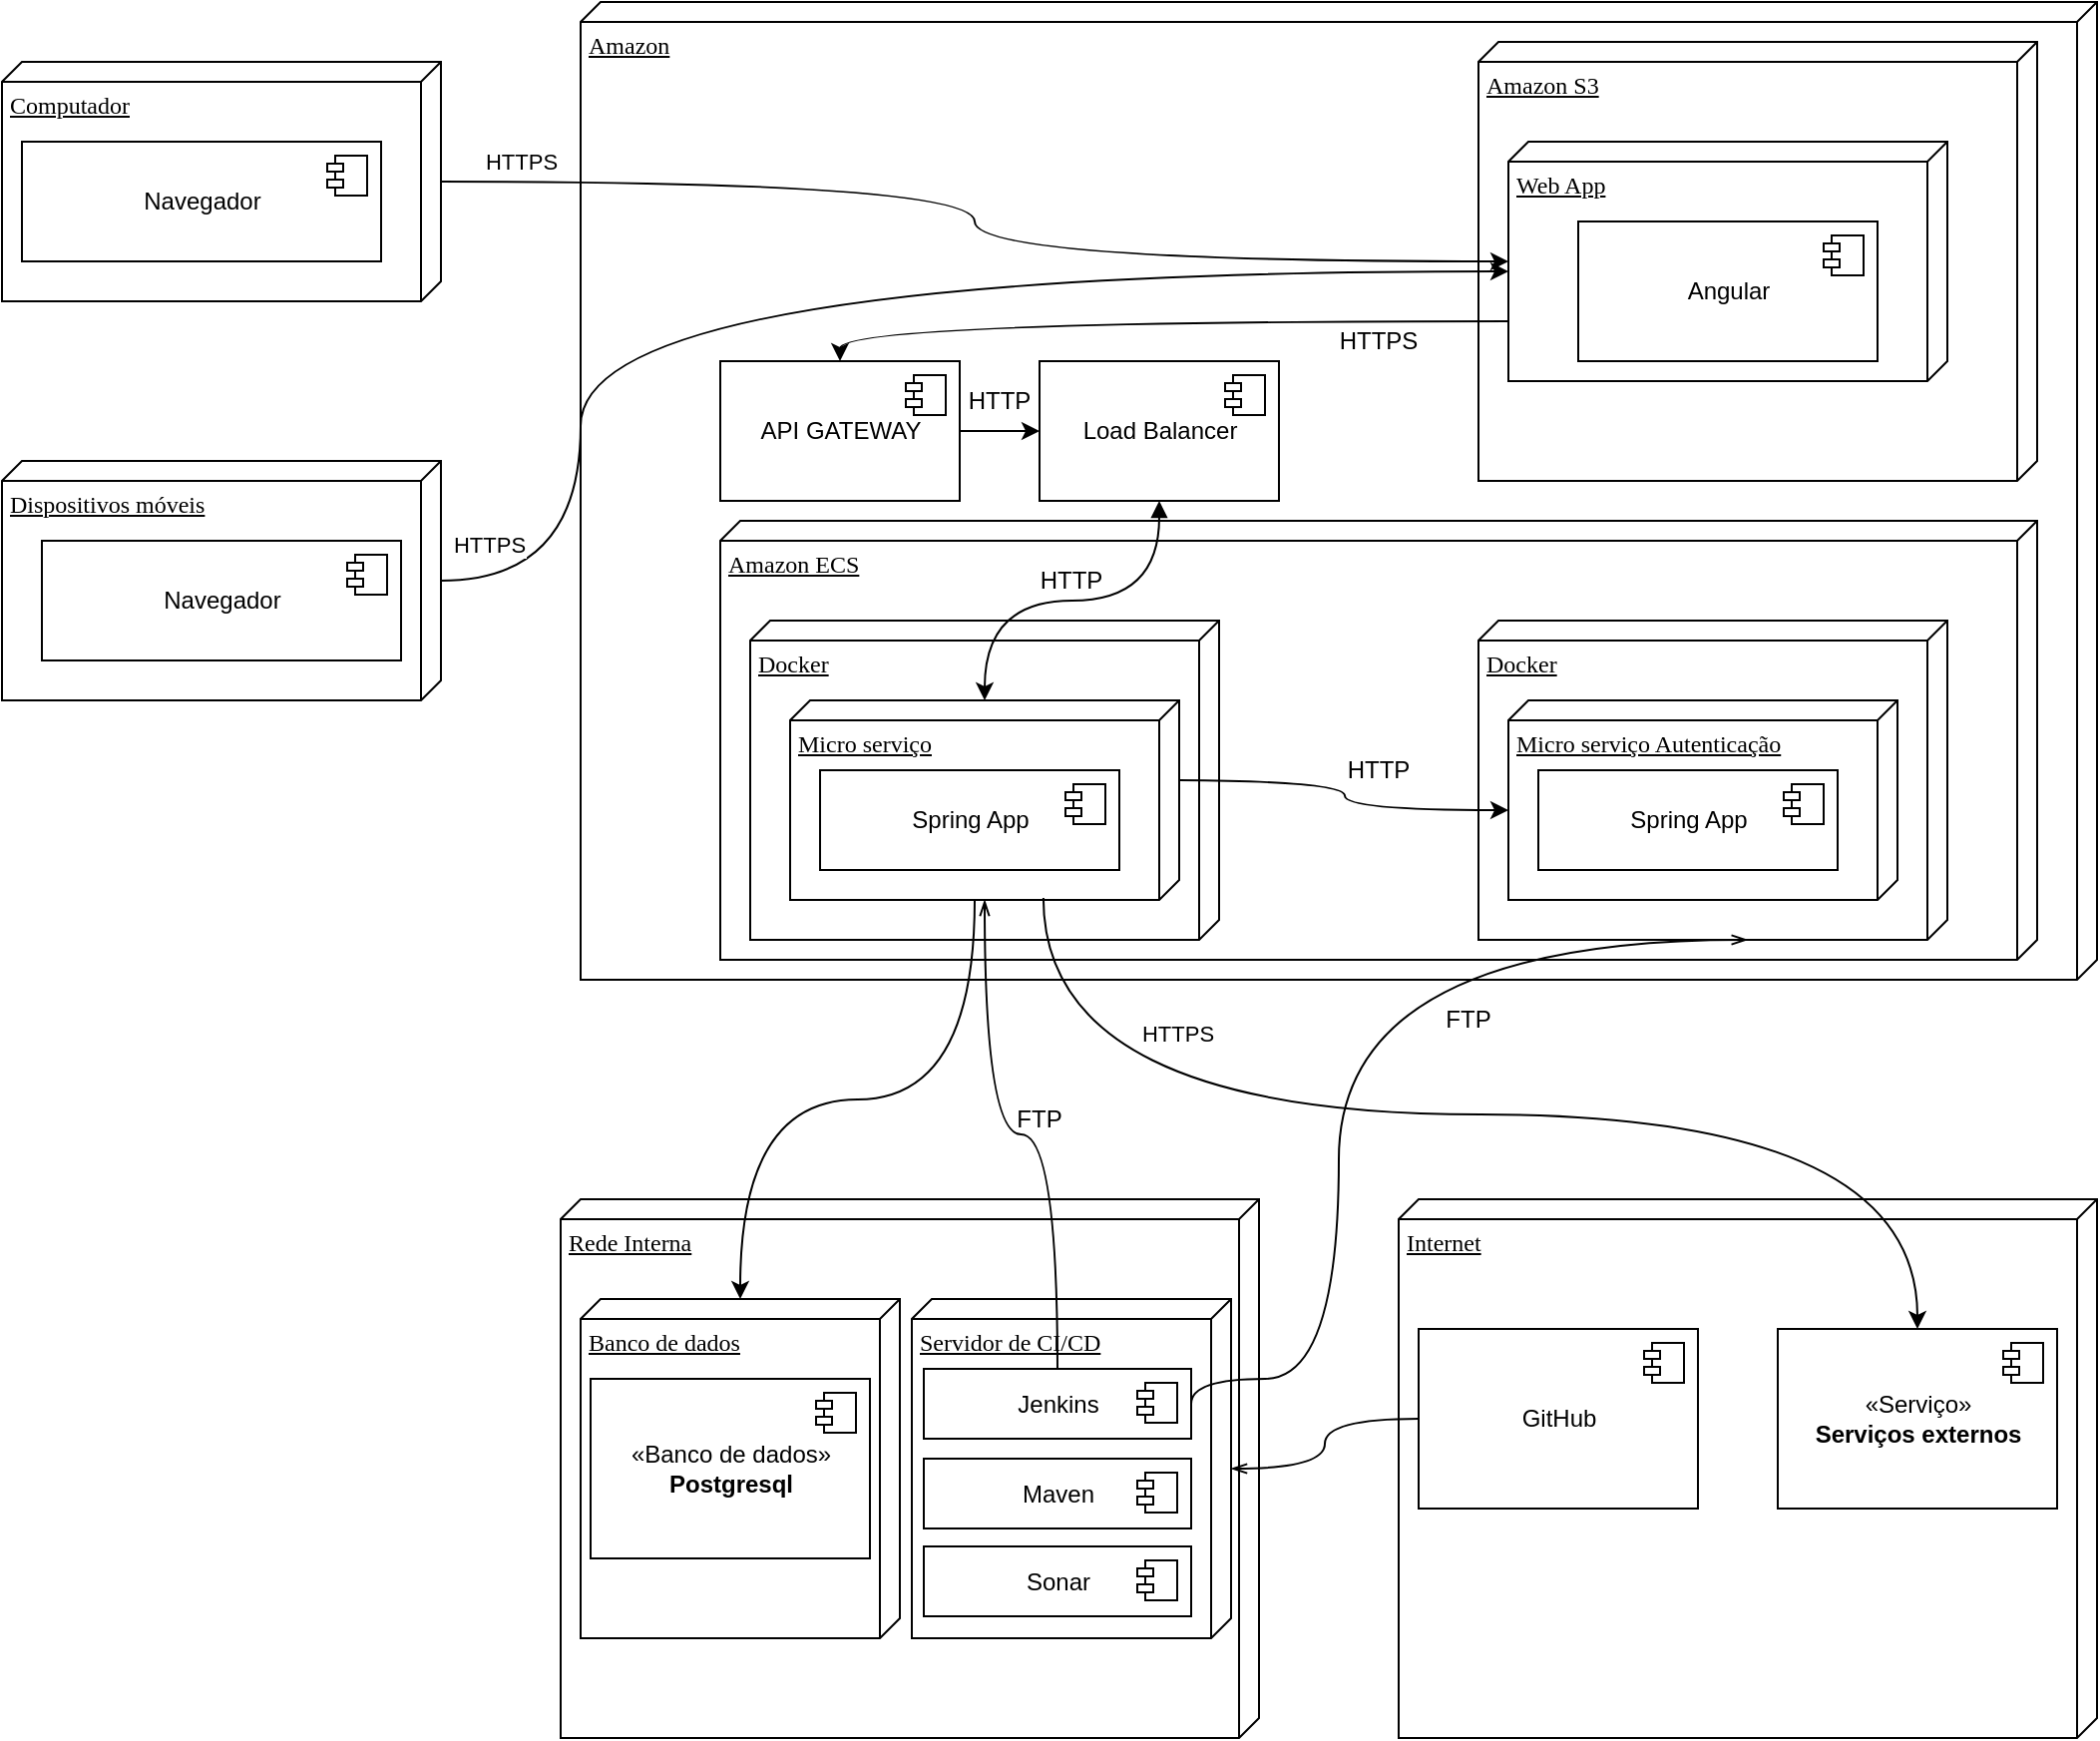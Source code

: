 <mxfile version="14.5.8" type="github">
  <diagram name="Page-1" id="5f0bae14-7c28-e335-631c-24af17079c00">
    <mxGraphModel dx="2482" dy="795" grid="1" gridSize="10" guides="1" tooltips="1" connect="1" arrows="1" fold="1" page="1" pageScale="1" pageWidth="1100" pageHeight="850" background="#ffffff" math="0" shadow="0">
      <root>
        <mxCell id="0" />
        <mxCell id="1" parent="0" />
        <mxCell id="39150e848f15840c-1" value="Amazon" style="verticalAlign=top;align=left;spacingTop=8;spacingLeft=2;spacingRight=12;shape=cube;size=10;direction=south;fontStyle=4;html=1;rounded=0;shadow=0;comic=0;labelBackgroundColor=none;strokeWidth=1;fontFamily=Verdana;fontSize=12" parent="1" vertex="1">
          <mxGeometry x="-800" y="30" width="760" height="490" as="geometry" />
        </mxCell>
        <mxCell id="39150e848f15840c-2" value="Rede Interna" style="verticalAlign=top;align=left;spacingTop=8;spacingLeft=2;spacingRight=12;shape=cube;size=10;direction=south;fontStyle=4;html=1;rounded=0;shadow=0;comic=0;labelBackgroundColor=none;strokeWidth=1;fontFamily=Verdana;fontSize=12" parent="1" vertex="1">
          <mxGeometry x="-810" y="630" width="350" height="270" as="geometry" />
        </mxCell>
        <mxCell id="39150e848f15840c-3" value="Internet" style="verticalAlign=top;align=left;spacingTop=8;spacingLeft=2;spacingRight=12;shape=cube;size=10;direction=south;fontStyle=4;html=1;rounded=0;shadow=0;comic=0;labelBackgroundColor=none;strokeWidth=1;fontFamily=Verdana;fontSize=12" parent="1" vertex="1">
          <mxGeometry x="-390" y="630" width="350" height="270" as="geometry" />
        </mxCell>
        <mxCell id="7vnBxa42tVx83vQJDs8B-3" value="Computador" style="verticalAlign=top;align=left;spacingTop=8;spacingLeft=2;spacingRight=12;shape=cube;size=10;direction=south;fontStyle=4;html=1;rounded=0;shadow=0;comic=0;labelBackgroundColor=none;strokeWidth=1;fontFamily=Verdana;fontSize=12" vertex="1" parent="1">
          <mxGeometry x="-1090" y="60" width="220" height="120" as="geometry" />
        </mxCell>
        <mxCell id="7vnBxa42tVx83vQJDs8B-5" value="Navegador" style="html=1;dropTarget=0;" vertex="1" parent="1">
          <mxGeometry x="-1080" y="100" width="180" height="60" as="geometry" />
        </mxCell>
        <mxCell id="7vnBxa42tVx83vQJDs8B-6" value="" style="shape=module;jettyWidth=8;jettyHeight=4;" vertex="1" parent="7vnBxa42tVx83vQJDs8B-5">
          <mxGeometry x="1" width="20" height="20" relative="1" as="geometry">
            <mxPoint x="-27" y="7" as="offset" />
          </mxGeometry>
        </mxCell>
        <mxCell id="7vnBxa42tVx83vQJDs8B-7" value="Dispositivos móveis" style="verticalAlign=top;align=left;spacingTop=8;spacingLeft=2;spacingRight=12;shape=cube;size=10;direction=south;fontStyle=4;html=1;rounded=0;shadow=0;comic=0;labelBackgroundColor=none;strokeWidth=1;fontFamily=Verdana;fontSize=12" vertex="1" parent="1">
          <mxGeometry x="-1090" y="260" width="220" height="120" as="geometry" />
        </mxCell>
        <mxCell id="7vnBxa42tVx83vQJDs8B-8" value="Navegador" style="html=1;dropTarget=0;" vertex="1" parent="1">
          <mxGeometry x="-1070" y="300" width="180" height="60" as="geometry" />
        </mxCell>
        <mxCell id="7vnBxa42tVx83vQJDs8B-9" value="" style="shape=module;jettyWidth=8;jettyHeight=4;" vertex="1" parent="7vnBxa42tVx83vQJDs8B-8">
          <mxGeometry x="1" width="20" height="20" relative="1" as="geometry">
            <mxPoint x="-27" y="7" as="offset" />
          </mxGeometry>
        </mxCell>
        <mxCell id="7vnBxa42tVx83vQJDs8B-14" value="«Serviço»&lt;br&gt;&lt;b&gt;Serviços externos&lt;/b&gt;" style="html=1;dropTarget=0;" vertex="1" parent="1">
          <mxGeometry x="-200" y="695" width="140" height="90" as="geometry" />
        </mxCell>
        <mxCell id="7vnBxa42tVx83vQJDs8B-15" value="" style="shape=module;jettyWidth=8;jettyHeight=4;" vertex="1" parent="7vnBxa42tVx83vQJDs8B-14">
          <mxGeometry x="1" width="20" height="20" relative="1" as="geometry">
            <mxPoint x="-27" y="7" as="offset" />
          </mxGeometry>
        </mxCell>
        <mxCell id="7vnBxa42tVx83vQJDs8B-16" value="Amazon S3" style="verticalAlign=top;align=left;spacingTop=8;spacingLeft=2;spacingRight=12;shape=cube;size=10;direction=south;fontStyle=4;html=1;rounded=0;shadow=0;comic=0;labelBackgroundColor=none;strokeWidth=1;fontFamily=Verdana;fontSize=12" vertex="1" parent="1">
          <mxGeometry x="-350" y="50" width="280" height="220" as="geometry" />
        </mxCell>
        <mxCell id="7vnBxa42tVx83vQJDs8B-18" value="Amazon ECS" style="verticalAlign=top;align=left;spacingTop=8;spacingLeft=2;spacingRight=12;shape=cube;size=10;direction=south;fontStyle=4;html=1;rounded=0;shadow=0;comic=0;labelBackgroundColor=none;strokeWidth=1;fontFamily=Verdana;fontSize=12" vertex="1" parent="1">
          <mxGeometry x="-730" y="290" width="660" height="220" as="geometry" />
        </mxCell>
        <mxCell id="7vnBxa42tVx83vQJDs8B-50" style="edgeStyle=orthogonalEdgeStyle;curved=1;rounded=0;orthogonalLoop=1;jettySize=auto;html=1;" edge="1" parent="1" source="7vnBxa42tVx83vQJDs8B-19" target="7vnBxa42tVx83vQJDs8B-39">
          <mxGeometry relative="1" as="geometry">
            <Array as="points">
              <mxPoint x="-670" y="190" />
            </Array>
          </mxGeometry>
        </mxCell>
        <mxCell id="7vnBxa42tVx83vQJDs8B-19" value="Web App" style="verticalAlign=top;align=left;spacingTop=8;spacingLeft=2;spacingRight=12;shape=cube;size=10;direction=south;fontStyle=4;html=1;rounded=0;shadow=0;comic=0;labelBackgroundColor=none;strokeWidth=1;fontFamily=Verdana;fontSize=12" vertex="1" parent="1">
          <mxGeometry x="-335" y="100" width="220" height="120" as="geometry" />
        </mxCell>
        <mxCell id="7vnBxa42tVx83vQJDs8B-20" value="Angular" style="html=1;dropTarget=0;" vertex="1" parent="1">
          <mxGeometry x="-300" y="140" width="150" height="70" as="geometry" />
        </mxCell>
        <mxCell id="7vnBxa42tVx83vQJDs8B-21" value="" style="shape=module;jettyWidth=8;jettyHeight=4;" vertex="1" parent="7vnBxa42tVx83vQJDs8B-20">
          <mxGeometry x="1" width="20" height="20" relative="1" as="geometry">
            <mxPoint x="-27" y="7" as="offset" />
          </mxGeometry>
        </mxCell>
        <mxCell id="7vnBxa42tVx83vQJDs8B-22" value="Docker" style="verticalAlign=top;align=left;spacingTop=8;spacingLeft=2;spacingRight=12;shape=cube;size=10;direction=south;fontStyle=4;html=1;rounded=0;shadow=0;comic=0;labelBackgroundColor=none;strokeWidth=1;fontFamily=Verdana;fontSize=12" vertex="1" parent="1">
          <mxGeometry x="-715" y="340" width="235" height="160" as="geometry" />
        </mxCell>
        <mxCell id="7vnBxa42tVx83vQJDs8B-54" style="edgeStyle=orthogonalEdgeStyle;curved=1;rounded=0;orthogonalLoop=1;jettySize=auto;html=1;startArrow=openThin;startFill=0;endArrow=none;endFill=0;" edge="1" parent="1" source="7vnBxa42tVx83vQJDs8B-25" target="7vnBxa42tVx83vQJDs8B-35">
          <mxGeometry relative="1" as="geometry" />
        </mxCell>
        <mxCell id="7vnBxa42tVx83vQJDs8B-25" value="Servidor de CI/CD" style="verticalAlign=top;align=left;spacingTop=8;spacingLeft=2;spacingRight=12;shape=cube;size=10;direction=south;fontStyle=4;html=1;rounded=0;shadow=0;comic=0;labelBackgroundColor=none;strokeWidth=1;fontFamily=Verdana;fontSize=12" vertex="1" parent="1">
          <mxGeometry x="-634" y="680" width="160" height="170" as="geometry" />
        </mxCell>
        <mxCell id="7vnBxa42tVx83vQJDs8B-26" value="Banco de dados" style="verticalAlign=top;align=left;spacingTop=8;spacingLeft=2;spacingRight=12;shape=cube;size=10;direction=south;fontStyle=4;html=1;rounded=0;shadow=0;comic=0;labelBackgroundColor=none;strokeWidth=1;fontFamily=Verdana;fontSize=12" vertex="1" parent="1">
          <mxGeometry x="-800" y="680" width="160" height="170" as="geometry" />
        </mxCell>
        <mxCell id="7vnBxa42tVx83vQJDs8B-12" value="«Banco de dados»&lt;br&gt;&lt;b&gt;Postgresql&lt;/b&gt;" style="html=1;dropTarget=0;" vertex="1" parent="1">
          <mxGeometry x="-795" y="720" width="140" height="90" as="geometry" />
        </mxCell>
        <mxCell id="7vnBxa42tVx83vQJDs8B-13" value="" style="shape=module;jettyWidth=8;jettyHeight=4;" vertex="1" parent="7vnBxa42tVx83vQJDs8B-12">
          <mxGeometry x="1" width="20" height="20" relative="1" as="geometry">
            <mxPoint x="-27" y="7" as="offset" />
          </mxGeometry>
        </mxCell>
        <mxCell id="7vnBxa42tVx83vQJDs8B-27" value="Jenkins" style="html=1;dropTarget=0;" vertex="1" parent="1">
          <mxGeometry x="-628" y="715" width="134" height="35" as="geometry" />
        </mxCell>
        <mxCell id="7vnBxa42tVx83vQJDs8B-28" value="" style="shape=module;jettyWidth=8;jettyHeight=4;" vertex="1" parent="7vnBxa42tVx83vQJDs8B-27">
          <mxGeometry x="1" width="20" height="20" relative="1" as="geometry">
            <mxPoint x="-27" y="7" as="offset" />
          </mxGeometry>
        </mxCell>
        <mxCell id="7vnBxa42tVx83vQJDs8B-29" value="Maven" style="html=1;dropTarget=0;" vertex="1" parent="1">
          <mxGeometry x="-628" y="760" width="134" height="35" as="geometry" />
        </mxCell>
        <mxCell id="7vnBxa42tVx83vQJDs8B-30" value="" style="shape=module;jettyWidth=8;jettyHeight=4;" vertex="1" parent="7vnBxa42tVx83vQJDs8B-29">
          <mxGeometry x="1" width="20" height="20" relative="1" as="geometry">
            <mxPoint x="-27" y="7" as="offset" />
          </mxGeometry>
        </mxCell>
        <mxCell id="7vnBxa42tVx83vQJDs8B-31" value="Sonar" style="html=1;dropTarget=0;" vertex="1" parent="1">
          <mxGeometry x="-628" y="804" width="134" height="35" as="geometry" />
        </mxCell>
        <mxCell id="7vnBxa42tVx83vQJDs8B-32" value="" style="shape=module;jettyWidth=8;jettyHeight=4;" vertex="1" parent="7vnBxa42tVx83vQJDs8B-31">
          <mxGeometry x="1" width="20" height="20" relative="1" as="geometry">
            <mxPoint x="-27" y="7" as="offset" />
          </mxGeometry>
        </mxCell>
        <mxCell id="7vnBxa42tVx83vQJDs8B-35" value="GitHub" style="html=1;dropTarget=0;" vertex="1" parent="1">
          <mxGeometry x="-380" y="695" width="140" height="90" as="geometry" />
        </mxCell>
        <mxCell id="7vnBxa42tVx83vQJDs8B-36" value="" style="shape=module;jettyWidth=8;jettyHeight=4;" vertex="1" parent="7vnBxa42tVx83vQJDs8B-35">
          <mxGeometry x="1" width="20" height="20" relative="1" as="geometry">
            <mxPoint x="-27" y="7" as="offset" />
          </mxGeometry>
        </mxCell>
        <mxCell id="7vnBxa42tVx83vQJDs8B-56" style="edgeStyle=orthogonalEdgeStyle;curved=1;rounded=0;orthogonalLoop=1;jettySize=auto;html=1;startArrow=block;startFill=1;" edge="1" parent="1" source="7vnBxa42tVx83vQJDs8B-37" target="7vnBxa42tVx83vQJDs8B-55">
          <mxGeometry relative="1" as="geometry" />
        </mxCell>
        <mxCell id="7vnBxa42tVx83vQJDs8B-37" value="Load Balancer" style="html=1;dropTarget=0;" vertex="1" parent="1">
          <mxGeometry x="-570" y="210" width="120" height="70" as="geometry" />
        </mxCell>
        <mxCell id="7vnBxa42tVx83vQJDs8B-38" value="" style="shape=module;jettyWidth=8;jettyHeight=4;" vertex="1" parent="7vnBxa42tVx83vQJDs8B-37">
          <mxGeometry x="1" width="20" height="20" relative="1" as="geometry">
            <mxPoint x="-27" y="7" as="offset" />
          </mxGeometry>
        </mxCell>
        <mxCell id="7vnBxa42tVx83vQJDs8B-44" style="edgeStyle=orthogonalEdgeStyle;curved=1;rounded=0;orthogonalLoop=1;jettySize=auto;html=1;" edge="1" parent="1" source="7vnBxa42tVx83vQJDs8B-39" target="7vnBxa42tVx83vQJDs8B-37">
          <mxGeometry relative="1" as="geometry" />
        </mxCell>
        <mxCell id="7vnBxa42tVx83vQJDs8B-39" value="API GATEWAY" style="html=1;dropTarget=0;" vertex="1" parent="1">
          <mxGeometry x="-730" y="210" width="120" height="70" as="geometry" />
        </mxCell>
        <mxCell id="7vnBxa42tVx83vQJDs8B-40" value="" style="shape=module;jettyWidth=8;jettyHeight=4;" vertex="1" parent="7vnBxa42tVx83vQJDs8B-39">
          <mxGeometry x="1" width="20" height="20" relative="1" as="geometry">
            <mxPoint x="-27" y="7" as="offset" />
          </mxGeometry>
        </mxCell>
        <mxCell id="7vnBxa42tVx83vQJDs8B-47" style="edgeStyle=orthogonalEdgeStyle;curved=1;rounded=0;orthogonalLoop=1;jettySize=auto;html=1;" edge="1" parent="1" source="7vnBxa42tVx83vQJDs8B-3" target="7vnBxa42tVx83vQJDs8B-19">
          <mxGeometry relative="1" as="geometry" />
        </mxCell>
        <mxCell id="7vnBxa42tVx83vQJDs8B-64" value="HTTPS" style="edgeLabel;html=1;align=center;verticalAlign=middle;resizable=0;points=[];" vertex="1" connectable="0" parent="7vnBxa42tVx83vQJDs8B-47">
          <mxGeometry x="-0.903" relative="1" as="geometry">
            <mxPoint x="12" y="-10" as="offset" />
          </mxGeometry>
        </mxCell>
        <mxCell id="7vnBxa42tVx83vQJDs8B-49" style="edgeStyle=orthogonalEdgeStyle;curved=1;rounded=0;orthogonalLoop=1;jettySize=auto;html=1;" edge="1" parent="1" source="7vnBxa42tVx83vQJDs8B-7" target="7vnBxa42tVx83vQJDs8B-19">
          <mxGeometry relative="1" as="geometry">
            <Array as="points">
              <mxPoint x="-800" y="320" />
              <mxPoint x="-800" y="165" />
            </Array>
          </mxGeometry>
        </mxCell>
        <mxCell id="7vnBxa42tVx83vQJDs8B-55" value="Micro serviço" style="verticalAlign=top;align=left;spacingTop=8;spacingLeft=2;spacingRight=12;shape=cube;size=10;direction=south;fontStyle=4;html=1;rounded=0;shadow=0;comic=0;labelBackgroundColor=none;strokeWidth=1;fontFamily=Verdana;fontSize=12" vertex="1" parent="1">
          <mxGeometry x="-695" y="380" width="195" height="100" as="geometry" />
        </mxCell>
        <mxCell id="7vnBxa42tVx83vQJDs8B-23" value="Spring App" style="html=1;dropTarget=0;" vertex="1" parent="1">
          <mxGeometry x="-680" y="415" width="150" height="50" as="geometry" />
        </mxCell>
        <mxCell id="7vnBxa42tVx83vQJDs8B-24" value="" style="shape=module;jettyWidth=8;jettyHeight=4;" vertex="1" parent="7vnBxa42tVx83vQJDs8B-23">
          <mxGeometry x="1" width="20" height="20" relative="1" as="geometry">
            <mxPoint x="-27" y="7" as="offset" />
          </mxGeometry>
        </mxCell>
        <mxCell id="7vnBxa42tVx83vQJDs8B-57" value="Docker" style="verticalAlign=top;align=left;spacingTop=8;spacingLeft=2;spacingRight=12;shape=cube;size=10;direction=south;fontStyle=4;html=1;rounded=0;shadow=0;comic=0;labelBackgroundColor=none;strokeWidth=1;fontFamily=Verdana;fontSize=12" vertex="1" parent="1">
          <mxGeometry x="-350" y="340" width="235" height="160" as="geometry" />
        </mxCell>
        <mxCell id="7vnBxa42tVx83vQJDs8B-58" value="Micro serviço Autenticação" style="verticalAlign=top;align=left;spacingTop=8;spacingLeft=2;spacingRight=12;shape=cube;size=10;direction=south;fontStyle=4;html=1;rounded=0;shadow=0;comic=0;labelBackgroundColor=none;strokeWidth=1;fontFamily=Verdana;fontSize=12" vertex="1" parent="1">
          <mxGeometry x="-335" y="380" width="195" height="100" as="geometry" />
        </mxCell>
        <mxCell id="7vnBxa42tVx83vQJDs8B-59" value="Spring App" style="html=1;dropTarget=0;" vertex="1" parent="1">
          <mxGeometry x="-320" y="415" width="150" height="50" as="geometry" />
        </mxCell>
        <mxCell id="7vnBxa42tVx83vQJDs8B-60" value="" style="shape=module;jettyWidth=8;jettyHeight=4;" vertex="1" parent="7vnBxa42tVx83vQJDs8B-59">
          <mxGeometry x="1" width="20" height="20" relative="1" as="geometry">
            <mxPoint x="-27" y="7" as="offset" />
          </mxGeometry>
        </mxCell>
        <mxCell id="7vnBxa42tVx83vQJDs8B-61" style="edgeStyle=orthogonalEdgeStyle;curved=1;rounded=0;orthogonalLoop=1;jettySize=auto;html=1;entryX=0;entryY=0;entryDx=55;entryDy=195;entryPerimeter=0;" edge="1" parent="1" target="7vnBxa42tVx83vQJDs8B-58">
          <mxGeometry relative="1" as="geometry">
            <mxPoint x="-500" y="420" as="sourcePoint" />
            <mxPoint x="35" y="460" as="targetPoint" />
          </mxGeometry>
        </mxCell>
        <mxCell id="7vnBxa42tVx83vQJDs8B-62" style="edgeStyle=orthogonalEdgeStyle;curved=1;rounded=0;orthogonalLoop=1;jettySize=auto;html=1;exitX=0;exitY=0;exitDx=100;exitDy=102.5;exitPerimeter=0;" edge="1" parent="1" source="7vnBxa42tVx83vQJDs8B-55" target="7vnBxa42tVx83vQJDs8B-26">
          <mxGeometry relative="1" as="geometry">
            <mxPoint x="-490" y="430" as="sourcePoint" />
            <mxPoint x="-325" y="445" as="targetPoint" />
          </mxGeometry>
        </mxCell>
        <mxCell id="7vnBxa42tVx83vQJDs8B-63" style="edgeStyle=orthogonalEdgeStyle;curved=1;rounded=0;orthogonalLoop=1;jettySize=auto;html=1;exitX=0.99;exitY=0.349;exitDx=0;exitDy=0;exitPerimeter=0;" edge="1" parent="1" source="7vnBxa42tVx83vQJDs8B-55" target="7vnBxa42tVx83vQJDs8B-14">
          <mxGeometry relative="1" as="geometry">
            <mxPoint x="-495.25" y="490" as="sourcePoint" />
            <mxPoint x="-612.75" y="690" as="targetPoint" />
          </mxGeometry>
        </mxCell>
        <mxCell id="7vnBxa42tVx83vQJDs8B-65" value="HTTPS" style="edgeLabel;html=1;align=center;verticalAlign=middle;resizable=0;points=[];" vertex="1" connectable="0" parent="1">
          <mxGeometry x="-810" y="120" as="geometry">
            <mxPoint x="-36" y="182" as="offset" />
          </mxGeometry>
        </mxCell>
        <mxCell id="7vnBxa42tVx83vQJDs8B-68" value="HTTP&lt;br&gt;" style="text;html=1;strokeColor=none;fillColor=none;align=center;verticalAlign=middle;whiteSpace=wrap;rounded=0;" vertex="1" parent="1">
          <mxGeometry x="-610" y="220" width="40" height="20" as="geometry" />
        </mxCell>
        <mxCell id="7vnBxa42tVx83vQJDs8B-69" style="edgeStyle=orthogonalEdgeStyle;curved=1;rounded=0;orthogonalLoop=1;jettySize=auto;html=1;startArrow=openThin;startFill=0;endArrow=none;endFill=0;" edge="1" parent="1" source="7vnBxa42tVx83vQJDs8B-55" target="7vnBxa42tVx83vQJDs8B-27">
          <mxGeometry relative="1" as="geometry">
            <mxPoint x="-451.25" y="490" as="sourcePoint" />
            <mxPoint x="-568.75" y="690" as="targetPoint" />
          </mxGeometry>
        </mxCell>
        <mxCell id="7vnBxa42tVx83vQJDs8B-70" style="edgeStyle=orthogonalEdgeStyle;curved=1;rounded=0;orthogonalLoop=1;jettySize=auto;html=1;startArrow=openThin;startFill=0;endArrow=none;endFill=0;exitX=1;exitY=0.426;exitDx=0;exitDy=0;exitPerimeter=0;entryX=1;entryY=0.5;entryDx=0;entryDy=0;" edge="1" parent="1" source="7vnBxa42tVx83vQJDs8B-57" target="7vnBxa42tVx83vQJDs8B-27">
          <mxGeometry relative="1" as="geometry">
            <mxPoint x="-587.5" y="490" as="sourcePoint" />
            <mxPoint x="-558.75" y="700" as="targetPoint" />
            <Array as="points">
              <mxPoint x="-420" y="500" />
              <mxPoint x="-420" y="720" />
              <mxPoint x="-494" y="720" />
            </Array>
          </mxGeometry>
        </mxCell>
        <mxCell id="7vnBxa42tVx83vQJDs8B-71" value="HTTPS" style="edgeLabel;html=1;align=center;verticalAlign=middle;resizable=0;points=[];" vertex="1" connectable="0" parent="1">
          <mxGeometry x="-819.667" y="120" as="geometry">
            <mxPoint x="318" y="427" as="offset" />
          </mxGeometry>
        </mxCell>
        <mxCell id="7vnBxa42tVx83vQJDs8B-72" value="HTTP&lt;br&gt;" style="text;html=1;strokeColor=none;fillColor=none;align=center;verticalAlign=middle;whiteSpace=wrap;rounded=0;" vertex="1" parent="1">
          <mxGeometry x="-420" y="405" width="40" height="20" as="geometry" />
        </mxCell>
        <mxCell id="7vnBxa42tVx83vQJDs8B-73" value="HTTPS" style="text;html=1;strokeColor=none;fillColor=none;align=center;verticalAlign=middle;whiteSpace=wrap;rounded=0;" vertex="1" parent="1">
          <mxGeometry x="-420" y="190" width="40" height="20" as="geometry" />
        </mxCell>
        <mxCell id="7vnBxa42tVx83vQJDs8B-75" value="FTP" style="text;html=1;strokeColor=none;fillColor=none;align=center;verticalAlign=middle;whiteSpace=wrap;rounded=0;" vertex="1" parent="1">
          <mxGeometry x="-375" y="530" width="40" height="20" as="geometry" />
        </mxCell>
        <mxCell id="7vnBxa42tVx83vQJDs8B-76" value="FTP" style="text;html=1;strokeColor=none;fillColor=none;align=center;verticalAlign=middle;whiteSpace=wrap;rounded=0;" vertex="1" parent="1">
          <mxGeometry x="-590" y="580" width="40" height="20" as="geometry" />
        </mxCell>
        <mxCell id="7vnBxa42tVx83vQJDs8B-77" value="HTTP" style="text;html=1;strokeColor=none;fillColor=none;align=center;verticalAlign=middle;whiteSpace=wrap;rounded=0;" vertex="1" parent="1">
          <mxGeometry x="-574" y="310" width="40" height="20" as="geometry" />
        </mxCell>
      </root>
    </mxGraphModel>
  </diagram>
</mxfile>
